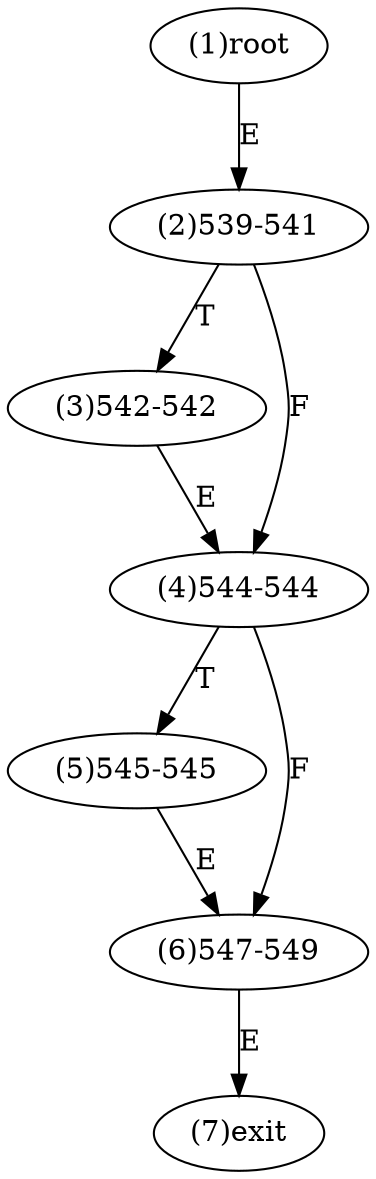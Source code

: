 digraph "" { 
1[ label="(1)root"];
2[ label="(2)539-541"];
3[ label="(3)542-542"];
4[ label="(4)544-544"];
5[ label="(5)545-545"];
6[ label="(6)547-549"];
7[ label="(7)exit"];
1->2[ label="E"];
2->4[ label="F"];
2->3[ label="T"];
3->4[ label="E"];
4->6[ label="F"];
4->5[ label="T"];
5->6[ label="E"];
6->7[ label="E"];
}